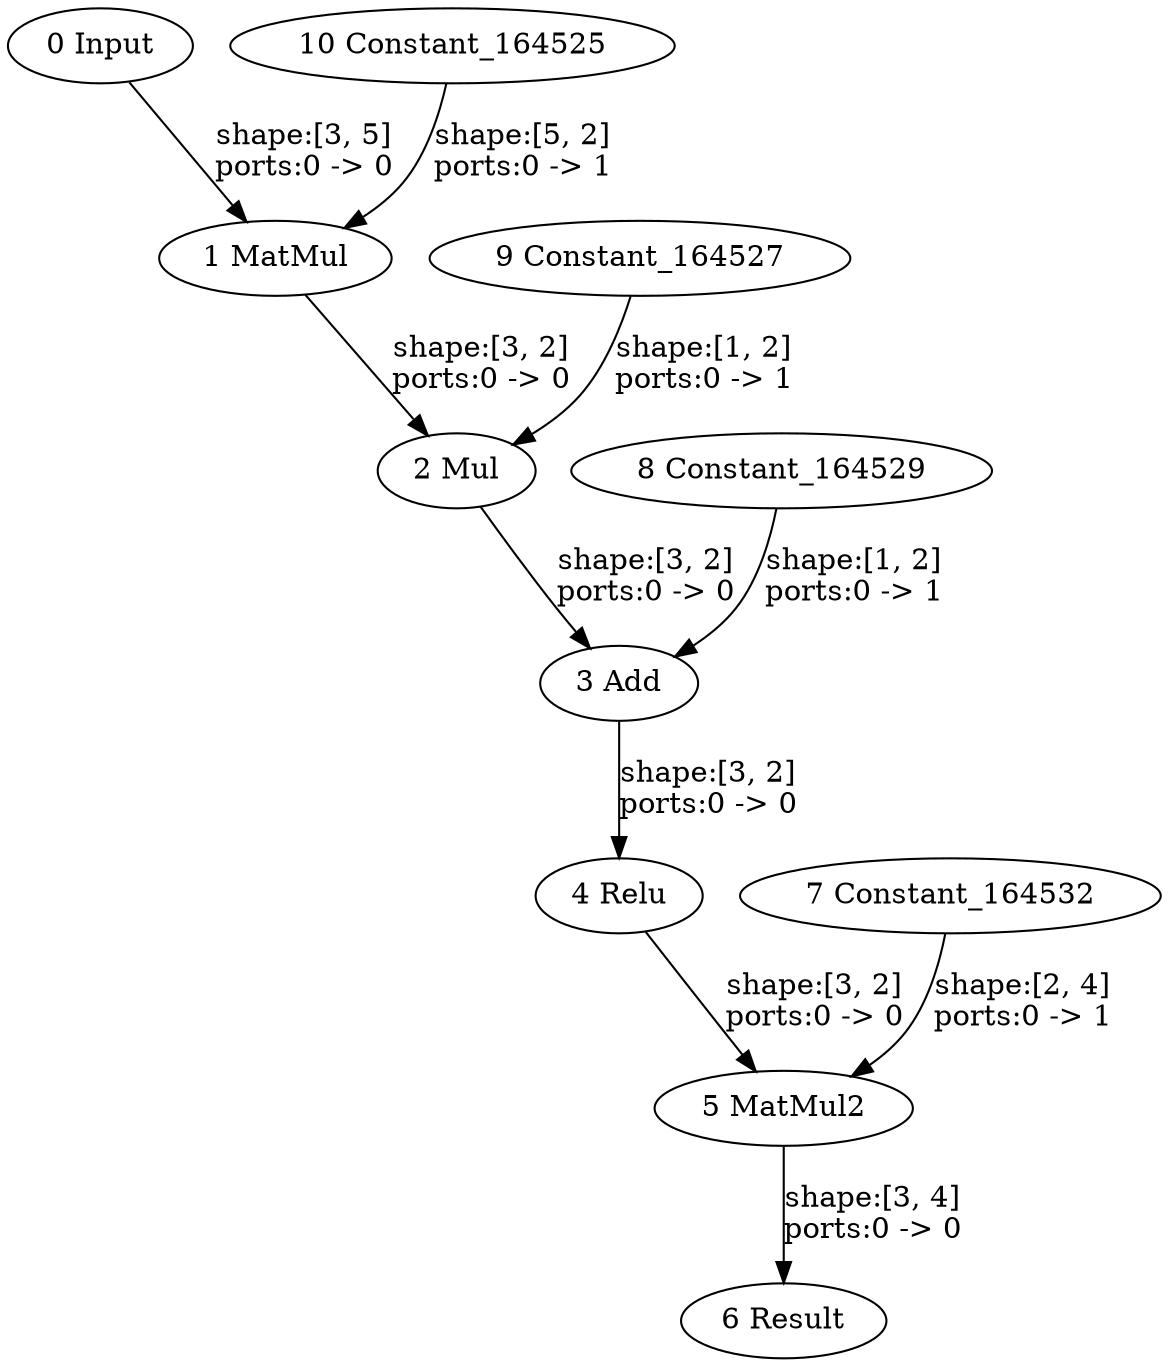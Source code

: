 strict digraph  {
"0 Input" [id=0, type=Parameter];
"1 MatMul" [id=1, type=MatMul];
"2 Mul" [id=2, type=Multiply];
"3 Add" [id=3, type=Add];
"4 Relu" [id=4, type=Relu];
"5 MatMul2" [id=5, type=MatMul];
"6 Result" [id=6, type=Result];
"7 Constant_164532" [id=7, type=Constant];
"8 Constant_164529" [id=8, type=Constant];
"9 Constant_164527" [id=9, type=Constant];
"10 Constant_164525" [id=10, type=Constant];
"0 Input" -> "1 MatMul"  [label="shape:[3, 5]\nports:0 -> 0", style=solid];
"1 MatMul" -> "2 Mul"  [label="shape:[3, 2]\nports:0 -> 0", style=solid];
"2 Mul" -> "3 Add"  [label="shape:[3, 2]\nports:0 -> 0", style=solid];
"3 Add" -> "4 Relu"  [label="shape:[3, 2]\nports:0 -> 0", style=solid];
"4 Relu" -> "5 MatMul2"  [label="shape:[3, 2]\nports:0 -> 0", style=solid];
"5 MatMul2" -> "6 Result"  [label="shape:[3, 4]\nports:0 -> 0", style=solid];
"7 Constant_164532" -> "5 MatMul2"  [label="shape:[2, 4]\nports:0 -> 1", style=solid];
"8 Constant_164529" -> "3 Add"  [label="shape:[1, 2]\nports:0 -> 1", style=solid];
"9 Constant_164527" -> "2 Mul"  [label="shape:[1, 2]\nports:0 -> 1", style=solid];
"10 Constant_164525" -> "1 MatMul"  [label="shape:[5, 2]\nports:0 -> 1", style=solid];
}

